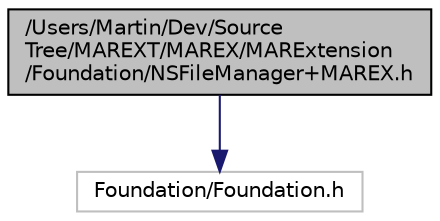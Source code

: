 digraph "/Users/Martin/Dev/SourceTree/MAREXT/MAREX/MARExtension/Foundation/NSFileManager+MAREX.h"
{
  edge [fontname="Helvetica",fontsize="10",labelfontname="Helvetica",labelfontsize="10"];
  node [fontname="Helvetica",fontsize="10",shape=record];
  Node0 [label="/Users/Martin/Dev/Source\lTree/MAREXT/MAREX/MARExtension\l/Foundation/NSFileManager+MAREX.h",height=0.2,width=0.4,color="black", fillcolor="grey75", style="filled", fontcolor="black"];
  Node0 -> Node1 [color="midnightblue",fontsize="10",style="solid"];
  Node1 [label="Foundation/Foundation.h",height=0.2,width=0.4,color="grey75", fillcolor="white", style="filled"];
}
